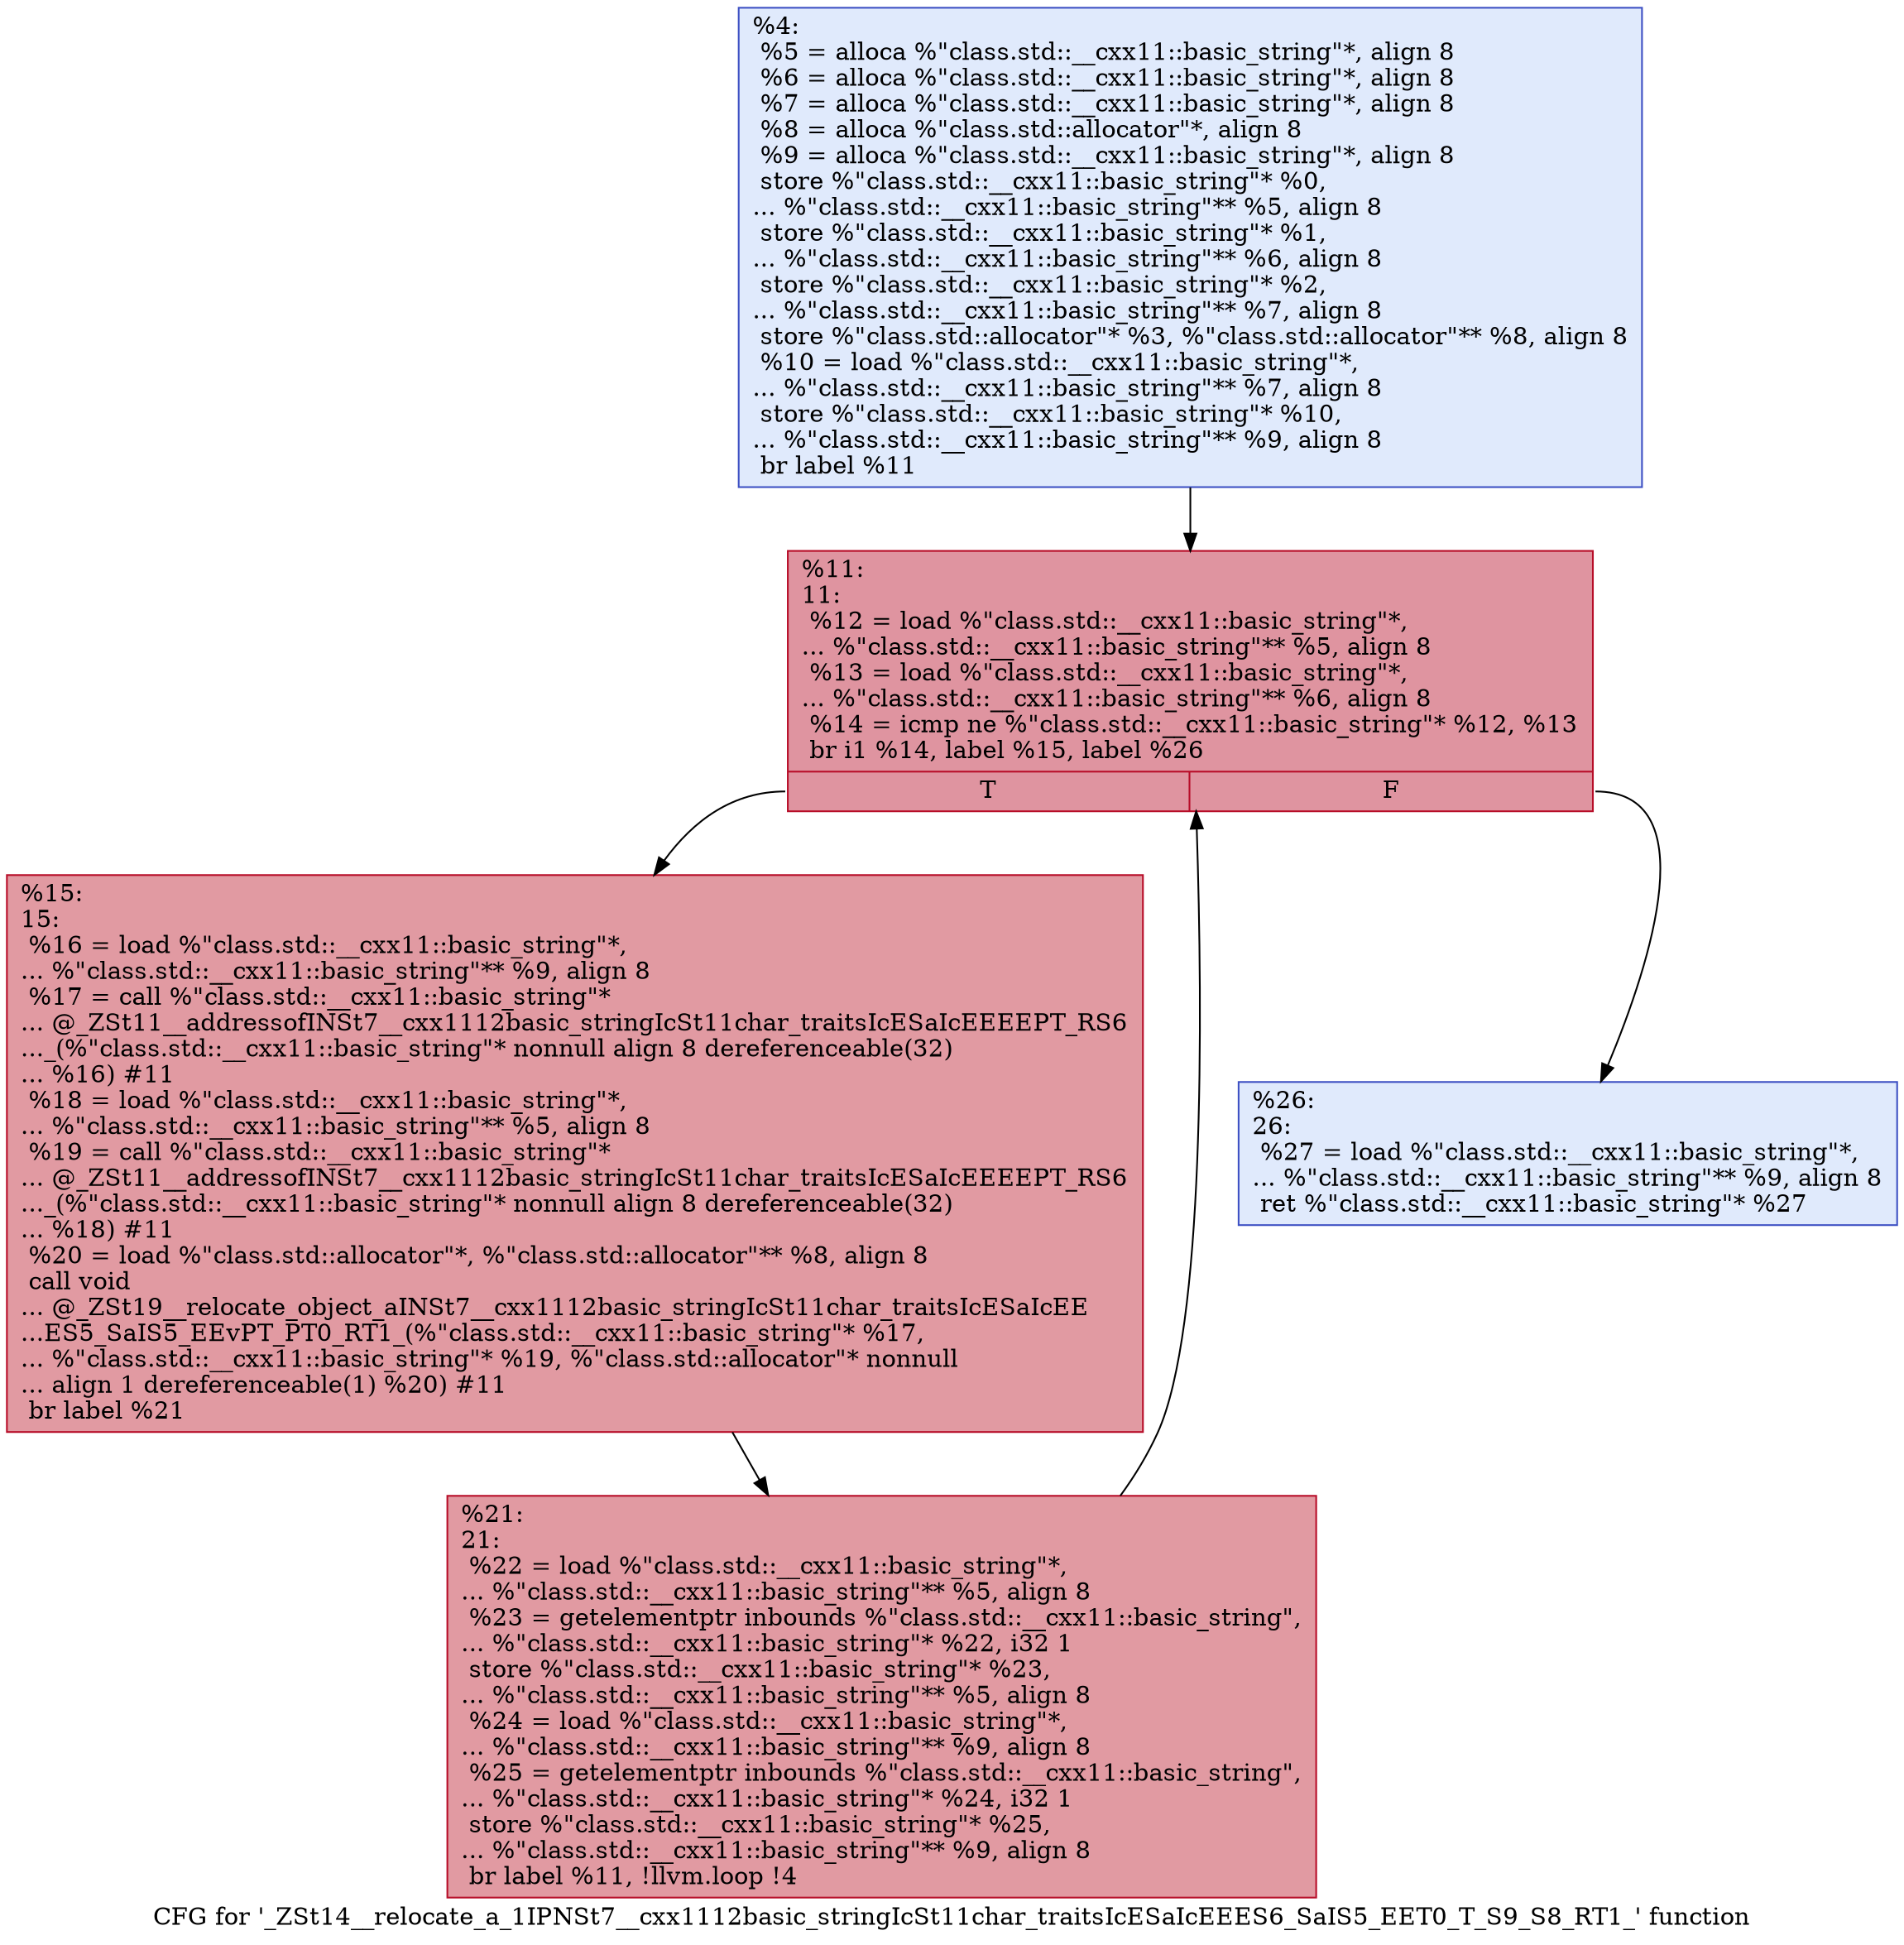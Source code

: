 digraph "CFG for '_ZSt14__relocate_a_1IPNSt7__cxx1112basic_stringIcSt11char_traitsIcESaIcEEES6_SaIS5_EET0_T_S9_S8_RT1_' function" {
	label="CFG for '_ZSt14__relocate_a_1IPNSt7__cxx1112basic_stringIcSt11char_traitsIcESaIcEEES6_SaIS5_EET0_T_S9_S8_RT1_' function";

	Node0x55a6f8c2fd40 [shape=record,color="#3d50c3ff", style=filled, fillcolor="#b9d0f970",label="{%4:\l  %5 = alloca %\"class.std::__cxx11::basic_string\"*, align 8\l  %6 = alloca %\"class.std::__cxx11::basic_string\"*, align 8\l  %7 = alloca %\"class.std::__cxx11::basic_string\"*, align 8\l  %8 = alloca %\"class.std::allocator\"*, align 8\l  %9 = alloca %\"class.std::__cxx11::basic_string\"*, align 8\l  store %\"class.std::__cxx11::basic_string\"* %0,\l... %\"class.std::__cxx11::basic_string\"** %5, align 8\l  store %\"class.std::__cxx11::basic_string\"* %1,\l... %\"class.std::__cxx11::basic_string\"** %6, align 8\l  store %\"class.std::__cxx11::basic_string\"* %2,\l... %\"class.std::__cxx11::basic_string\"** %7, align 8\l  store %\"class.std::allocator\"* %3, %\"class.std::allocator\"** %8, align 8\l  %10 = load %\"class.std::__cxx11::basic_string\"*,\l... %\"class.std::__cxx11::basic_string\"** %7, align 8\l  store %\"class.std::__cxx11::basic_string\"* %10,\l... %\"class.std::__cxx11::basic_string\"** %9, align 8\l  br label %11\l}"];
	Node0x55a6f8c2fd40 -> Node0x55a6f8c2fd90;
	Node0x55a6f8c2fd90 [shape=record,color="#b70d28ff", style=filled, fillcolor="#b70d2870",label="{%11:\l11:                                               \l  %12 = load %\"class.std::__cxx11::basic_string\"*,\l... %\"class.std::__cxx11::basic_string\"** %5, align 8\l  %13 = load %\"class.std::__cxx11::basic_string\"*,\l... %\"class.std::__cxx11::basic_string\"** %6, align 8\l  %14 = icmp ne %\"class.std::__cxx11::basic_string\"* %12, %13\l  br i1 %14, label %15, label %26\l|{<s0>T|<s1>F}}"];
	Node0x55a6f8c2fd90:s0 -> Node0x55a6f8c303e0;
	Node0x55a6f8c2fd90:s1 -> Node0x55a6f8c30430;
	Node0x55a6f8c303e0 [shape=record,color="#b70d28ff", style=filled, fillcolor="#bb1b2c70",label="{%15:\l15:                                               \l  %16 = load %\"class.std::__cxx11::basic_string\"*,\l... %\"class.std::__cxx11::basic_string\"** %9, align 8\l  %17 = call %\"class.std::__cxx11::basic_string\"*\l... @_ZSt11__addressofINSt7__cxx1112basic_stringIcSt11char_traitsIcESaIcEEEEPT_RS6\l..._(%\"class.std::__cxx11::basic_string\"* nonnull align 8 dereferenceable(32)\l... %16) #11\l  %18 = load %\"class.std::__cxx11::basic_string\"*,\l... %\"class.std::__cxx11::basic_string\"** %5, align 8\l  %19 = call %\"class.std::__cxx11::basic_string\"*\l... @_ZSt11__addressofINSt7__cxx1112basic_stringIcSt11char_traitsIcESaIcEEEEPT_RS6\l..._(%\"class.std::__cxx11::basic_string\"* nonnull align 8 dereferenceable(32)\l... %18) #11\l  %20 = load %\"class.std::allocator\"*, %\"class.std::allocator\"** %8, align 8\l  call void\l... @_ZSt19__relocate_object_aINSt7__cxx1112basic_stringIcSt11char_traitsIcESaIcEE\l...ES5_SaIS5_EEvPT_PT0_RT1_(%\"class.std::__cxx11::basic_string\"* %17,\l... %\"class.std::__cxx11::basic_string\"* %19, %\"class.std::allocator\"* nonnull\l... align 1 dereferenceable(1) %20) #11\l  br label %21\l}"];
	Node0x55a6f8c303e0 -> Node0x55a6f8c30b10;
	Node0x55a6f8c30b10 [shape=record,color="#b70d28ff", style=filled, fillcolor="#bb1b2c70",label="{%21:\l21:                                               \l  %22 = load %\"class.std::__cxx11::basic_string\"*,\l... %\"class.std::__cxx11::basic_string\"** %5, align 8\l  %23 = getelementptr inbounds %\"class.std::__cxx11::basic_string\",\l... %\"class.std::__cxx11::basic_string\"* %22, i32 1\l  store %\"class.std::__cxx11::basic_string\"* %23,\l... %\"class.std::__cxx11::basic_string\"** %5, align 8\l  %24 = load %\"class.std::__cxx11::basic_string\"*,\l... %\"class.std::__cxx11::basic_string\"** %9, align 8\l  %25 = getelementptr inbounds %\"class.std::__cxx11::basic_string\",\l... %\"class.std::__cxx11::basic_string\"* %24, i32 1\l  store %\"class.std::__cxx11::basic_string\"* %25,\l... %\"class.std::__cxx11::basic_string\"** %9, align 8\l  br label %11, !llvm.loop !4\l}"];
	Node0x55a6f8c30b10 -> Node0x55a6f8c2fd90;
	Node0x55a6f8c30430 [shape=record,color="#3d50c3ff", style=filled, fillcolor="#b9d0f970",label="{%26:\l26:                                               \l  %27 = load %\"class.std::__cxx11::basic_string\"*,\l... %\"class.std::__cxx11::basic_string\"** %9, align 8\l  ret %\"class.std::__cxx11::basic_string\"* %27\l}"];
}
